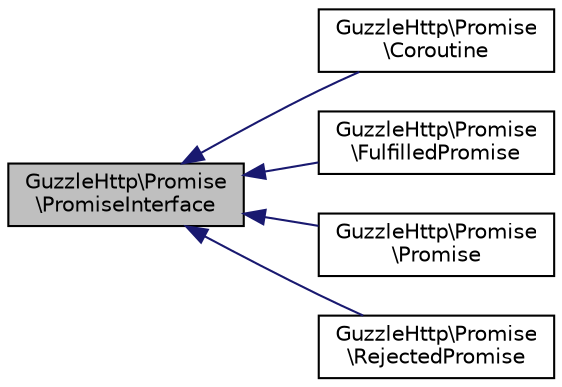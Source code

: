 digraph "GuzzleHttp\Promise\PromiseInterface"
{
  edge [fontname="Helvetica",fontsize="10",labelfontname="Helvetica",labelfontsize="10"];
  node [fontname="Helvetica",fontsize="10",shape=record];
  rankdir="LR";
  Node0 [label="GuzzleHttp\\Promise\l\\PromiseInterface",height=0.2,width=0.4,color="black", fillcolor="grey75", style="filled", fontcolor="black"];
  Node0 -> Node1 [dir="back",color="midnightblue",fontsize="10",style="solid",fontname="Helvetica"];
  Node1 [label="GuzzleHttp\\Promise\l\\Coroutine",height=0.2,width=0.4,color="black", fillcolor="white", style="filled",URL="$classGuzzleHttp_1_1Promise_1_1Coroutine.html"];
  Node0 -> Node2 [dir="back",color="midnightblue",fontsize="10",style="solid",fontname="Helvetica"];
  Node2 [label="GuzzleHttp\\Promise\l\\FulfilledPromise",height=0.2,width=0.4,color="black", fillcolor="white", style="filled",URL="$classGuzzleHttp_1_1Promise_1_1FulfilledPromise.html"];
  Node0 -> Node3 [dir="back",color="midnightblue",fontsize="10",style="solid",fontname="Helvetica"];
  Node3 [label="GuzzleHttp\\Promise\l\\Promise",height=0.2,width=0.4,color="black", fillcolor="white", style="filled",URL="$classGuzzleHttp_1_1Promise_1_1Promise.html"];
  Node0 -> Node4 [dir="back",color="midnightblue",fontsize="10",style="solid",fontname="Helvetica"];
  Node4 [label="GuzzleHttp\\Promise\l\\RejectedPromise",height=0.2,width=0.4,color="black", fillcolor="white", style="filled",URL="$classGuzzleHttp_1_1Promise_1_1RejectedPromise.html"];
}
